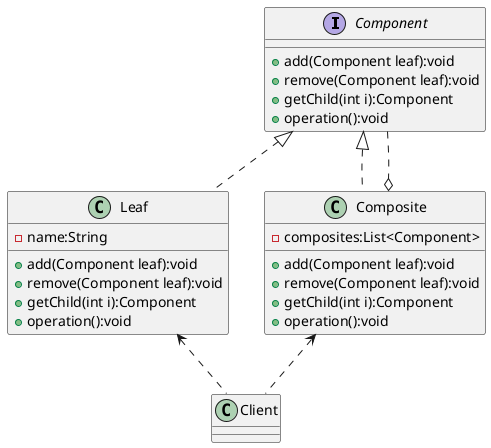 
@startuml
'     叶子结点和树枝节点功能一致

    interface Component{
       + add(Component leaf):void
       + remove(Component leaf):void
       + getChild(int i):Component
       + operation():void
    }

    class Leaf{
       - name:String
       + add(Component leaf):void
       + remove(Component leaf):void
       + getChild(int i):Component
       + operation():void
    }

    class Composite{
       - composites:List<Component>
       + add(Component leaf):void
       + remove(Component leaf):void
       + getChild(int i):Component
       + operation():void
    }


    Component<|.. Leaf
    Component<|.. Composite
    Component ..o Composite
    Leaf <..Client
    Composite <..Client
@enduml